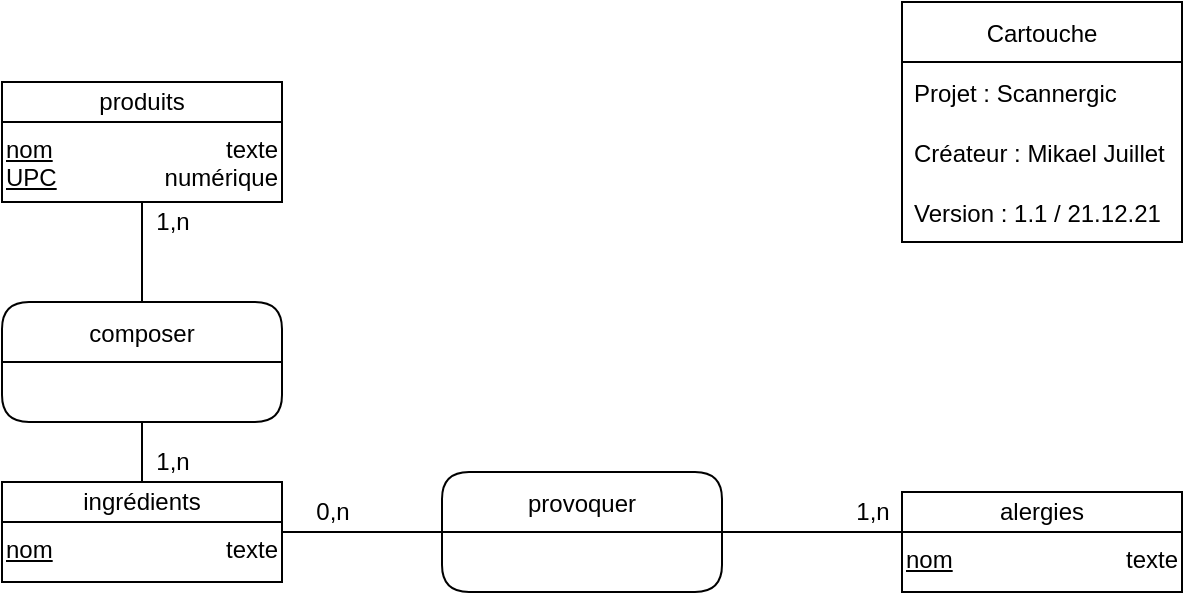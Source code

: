 <mxfile version="16.0.0" type="device"><diagram id="C5RBs43oDa-KdzZeNtuy" name="Page-1"><mxGraphModel dx="1185" dy="635" grid="1" gridSize="10" guides="1" tooltips="1" connect="1" arrows="1" fold="1" page="1" pageScale="1" pageWidth="827" pageHeight="1169" math="0" shadow="0"><root><mxCell id="WIyWlLk6GJQsqaUBKTNV-0"/><mxCell id="WIyWlLk6GJQsqaUBKTNV-1" parent="WIyWlLk6GJQsqaUBKTNV-0"/><mxCell id="jZd3fpg7Zzlr1M-wg6iz-1" value="" style="whiteSpace=wrap;html=1;" parent="WIyWlLk6GJQsqaUBKTNV-1" vertex="1"><mxGeometry x="140" y="390" width="140" height="60" as="geometry"/></mxCell><mxCell id="jZd3fpg7Zzlr1M-wg6iz-2" value="&lt;u&gt;nom&lt;br&gt;UPC&lt;br&gt;&lt;/u&gt;" style="rounded=0;whiteSpace=wrap;html=1;fillColor=none;strokeColor=none;align=left;verticalAlign=top;" parent="WIyWlLk6GJQsqaUBKTNV-1" vertex="1"><mxGeometry x="140" y="410" width="70" height="40" as="geometry"/></mxCell><mxCell id="jZd3fpg7Zzlr1M-wg6iz-3" value="produits" style="rounded=0;whiteSpace=wrap;html=1;" parent="WIyWlLk6GJQsqaUBKTNV-1" vertex="1"><mxGeometry x="140" y="390" width="140" height="20" as="geometry"/></mxCell><mxCell id="jZd3fpg7Zzlr1M-wg6iz-4" value="texte&lt;br&gt;numérique" style="rounded=0;whiteSpace=wrap;html=1;fillColor=none;strokeColor=none;verticalAlign=top;align=right;" parent="WIyWlLk6GJQsqaUBKTNV-1" vertex="1"><mxGeometry x="210" y="410" width="70" height="40" as="geometry"/></mxCell><mxCell id="jZd3fpg7Zzlr1M-wg6iz-23" value="" style="whiteSpace=wrap;html=1;" parent="WIyWlLk6GJQsqaUBKTNV-1" vertex="1"><mxGeometry x="140" y="590" width="140" height="50" as="geometry"/></mxCell><mxCell id="jZd3fpg7Zzlr1M-wg6iz-24" value="&lt;u&gt;nom&lt;br&gt;&lt;/u&gt;" style="rounded=0;whiteSpace=wrap;html=1;fillColor=none;strokeColor=none;align=left;verticalAlign=top;" parent="WIyWlLk6GJQsqaUBKTNV-1" vertex="1"><mxGeometry x="140" y="610" width="70" height="20" as="geometry"/></mxCell><mxCell id="jZd3fpg7Zzlr1M-wg6iz-25" value="ingrédients" style="rounded=0;whiteSpace=wrap;html=1;" parent="WIyWlLk6GJQsqaUBKTNV-1" vertex="1"><mxGeometry x="140" y="590" width="140" height="20" as="geometry"/></mxCell><mxCell id="jZd3fpg7Zzlr1M-wg6iz-26" value="texte" style="rounded=0;whiteSpace=wrap;html=1;fillColor=none;strokeColor=none;verticalAlign=top;align=right;" parent="WIyWlLk6GJQsqaUBKTNV-1" vertex="1"><mxGeometry x="210" y="610" width="70" height="20" as="geometry"/></mxCell><mxCell id="jZd3fpg7Zzlr1M-wg6iz-27" value="" style="whiteSpace=wrap;html=1;" parent="WIyWlLk6GJQsqaUBKTNV-1" vertex="1"><mxGeometry x="590" y="595" width="140" height="50" as="geometry"/></mxCell><mxCell id="jZd3fpg7Zzlr1M-wg6iz-28" value="&lt;u&gt;nom&lt;br&gt;&lt;/u&gt;" style="rounded=0;whiteSpace=wrap;html=1;fillColor=none;strokeColor=none;align=left;verticalAlign=top;" parent="WIyWlLk6GJQsqaUBKTNV-1" vertex="1"><mxGeometry x="590" y="615" width="70" height="20" as="geometry"/></mxCell><mxCell id="jZd3fpg7Zzlr1M-wg6iz-29" value="alergies" style="rounded=0;whiteSpace=wrap;html=1;" parent="WIyWlLk6GJQsqaUBKTNV-1" vertex="1"><mxGeometry x="590" y="595" width="140" height="20" as="geometry"/></mxCell><mxCell id="jZd3fpg7Zzlr1M-wg6iz-30" value="texte" style="rounded=0;whiteSpace=wrap;html=1;fillColor=none;strokeColor=none;verticalAlign=top;align=right;" parent="WIyWlLk6GJQsqaUBKTNV-1" vertex="1"><mxGeometry x="660" y="615" width="70" height="20" as="geometry"/></mxCell><mxCell id="jZd3fpg7Zzlr1M-wg6iz-32" value="provoquer" style="swimlane;fontStyle=0;childLayout=stackLayout;horizontal=1;startSize=30;horizontalStack=0;resizeParent=1;resizeParentMax=0;resizeLast=0;collapsible=1;marginBottom=0;rotation=0;swimlaneFillColor=none;perimeterSpacing=0;rounded=1;" parent="WIyWlLk6GJQsqaUBKTNV-1" vertex="1"><mxGeometry x="360" y="585" width="140" height="60" as="geometry"/></mxCell><mxCell id="jZd3fpg7Zzlr1M-wg6iz-33" value="" style="endArrow=none;html=1;rounded=0;exitX=1;exitY=0.25;exitDx=0;exitDy=0;entryX=0;entryY=0.5;entryDx=0;entryDy=0;" parent="WIyWlLk6GJQsqaUBKTNV-1" source="jZd3fpg7Zzlr1M-wg6iz-26" target="jZd3fpg7Zzlr1M-wg6iz-32" edge="1"><mxGeometry width="50" height="50" relative="1" as="geometry"><mxPoint x="290" y="615" as="sourcePoint"/><mxPoint x="470" y="535" as="targetPoint"/></mxGeometry></mxCell><mxCell id="jZd3fpg7Zzlr1M-wg6iz-34" value="" style="endArrow=none;html=1;rounded=0;exitX=1;exitY=0.5;exitDx=0;exitDy=0;entryX=0;entryY=0;entryDx=0;entryDy=0;" parent="WIyWlLk6GJQsqaUBKTNV-1" source="jZd3fpg7Zzlr1M-wg6iz-32" target="jZd3fpg7Zzlr1M-wg6iz-28" edge="1"><mxGeometry width="50" height="50" relative="1" as="geometry"><mxPoint x="500" y="665.0" as="sourcePoint"/><mxPoint x="570.42" y="615.06" as="targetPoint"/></mxGeometry></mxCell><mxCell id="jZd3fpg7Zzlr1M-wg6iz-35" value="0,n" style="text;html=1;align=center;verticalAlign=middle;resizable=0;points=[];autosize=1;strokeColor=none;fillColor=none;" parent="WIyWlLk6GJQsqaUBKTNV-1" vertex="1"><mxGeometry x="290" y="595" width="30" height="20" as="geometry"/></mxCell><mxCell id="jZd3fpg7Zzlr1M-wg6iz-36" value="1,n" style="text;html=1;align=center;verticalAlign=middle;resizable=0;points=[];autosize=1;strokeColor=none;fillColor=none;" parent="WIyWlLk6GJQsqaUBKTNV-1" vertex="1"><mxGeometry x="560" y="595" width="30" height="20" as="geometry"/></mxCell><mxCell id="jZd3fpg7Zzlr1M-wg6iz-37" value="composer" style="swimlane;fontStyle=0;childLayout=stackLayout;horizontal=1;startSize=30;horizontalStack=0;resizeParent=1;resizeParentMax=0;resizeLast=0;collapsible=1;marginBottom=0;rotation=0;swimlaneFillColor=none;perimeterSpacing=0;rounded=1;" parent="WIyWlLk6GJQsqaUBKTNV-1" vertex="1"><mxGeometry x="140" y="500" width="140" height="60" as="geometry"/></mxCell><mxCell id="jZd3fpg7Zzlr1M-wg6iz-38" value="" style="endArrow=none;html=1;rounded=0;entryX=0.5;entryY=0;entryDx=0;entryDy=0;exitX=0;exitY=1;exitDx=0;exitDy=0;" parent="WIyWlLk6GJQsqaUBKTNV-1" source="jZd3fpg7Zzlr1M-wg6iz-4" target="jZd3fpg7Zzlr1M-wg6iz-37" edge="1"><mxGeometry width="50" height="50" relative="1" as="geometry"><mxPoint x="209.44" y="443.01" as="sourcePoint"/><mxPoint x="460" y="560" as="targetPoint"/></mxGeometry></mxCell><mxCell id="jZd3fpg7Zzlr1M-wg6iz-39" value="" style="endArrow=none;html=1;rounded=0;exitX=0.5;exitY=1;exitDx=0;exitDy=0;entryX=0.5;entryY=0;entryDx=0;entryDy=0;" parent="WIyWlLk6GJQsqaUBKTNV-1" source="jZd3fpg7Zzlr1M-wg6iz-37" target="jZd3fpg7Zzlr1M-wg6iz-25" edge="1"><mxGeometry width="50" height="50" relative="1" as="geometry"><mxPoint x="199" y="486.99" as="sourcePoint"/><mxPoint x="200" y="546.99" as="targetPoint"/></mxGeometry></mxCell><mxCell id="jZd3fpg7Zzlr1M-wg6iz-40" value="1,n" style="text;html=1;align=center;verticalAlign=middle;resizable=0;points=[];autosize=1;strokeColor=none;fillColor=none;" parent="WIyWlLk6GJQsqaUBKTNV-1" vertex="1"><mxGeometry x="210" y="450" width="30" height="20" as="geometry"/></mxCell><mxCell id="jZd3fpg7Zzlr1M-wg6iz-41" value="1,n" style="text;html=1;align=center;verticalAlign=middle;resizable=0;points=[];autosize=1;strokeColor=none;fillColor=none;" parent="WIyWlLk6GJQsqaUBKTNV-1" vertex="1"><mxGeometry x="210" y="570" width="30" height="20" as="geometry"/></mxCell><mxCell id="jZd3fpg7Zzlr1M-wg6iz-42" value="Cartouche" style="swimlane;fontStyle=0;childLayout=stackLayout;horizontal=1;startSize=30;horizontalStack=0;resizeParent=1;resizeParentMax=0;resizeLast=0;collapsible=1;marginBottom=0;rounded=0;gradientColor=none;" parent="WIyWlLk6GJQsqaUBKTNV-1" vertex="1"><mxGeometry x="590" y="350" width="140" height="120" as="geometry"/></mxCell><mxCell id="jZd3fpg7Zzlr1M-wg6iz-43" value="Projet : Scannergic" style="text;strokeColor=none;fillColor=none;align=left;verticalAlign=middle;spacingLeft=4;spacingRight=4;overflow=hidden;points=[[0,0.5],[1,0.5]];portConstraint=eastwest;rotatable=0;rounded=1;" parent="jZd3fpg7Zzlr1M-wg6iz-42" vertex="1"><mxGeometry y="30" width="140" height="30" as="geometry"/></mxCell><mxCell id="jZd3fpg7Zzlr1M-wg6iz-44" value="Créateur : Mikael Juillet " style="text;strokeColor=none;fillColor=none;align=left;verticalAlign=middle;spacingLeft=4;spacingRight=4;overflow=hidden;points=[[0,0.5],[1,0.5]];portConstraint=eastwest;rotatable=0;rounded=1;" parent="jZd3fpg7Zzlr1M-wg6iz-42" vertex="1"><mxGeometry y="60" width="140" height="30" as="geometry"/></mxCell><mxCell id="jZd3fpg7Zzlr1M-wg6iz-45" value="Version : 1.1 / 21.12.21" style="text;strokeColor=none;fillColor=none;align=left;verticalAlign=middle;spacingLeft=4;spacingRight=4;overflow=hidden;points=[[0,0.5],[1,0.5]];portConstraint=eastwest;rotatable=0;rounded=1;" parent="jZd3fpg7Zzlr1M-wg6iz-42" vertex="1"><mxGeometry y="90" width="140" height="30" as="geometry"/></mxCell></root></mxGraphModel></diagram></mxfile>